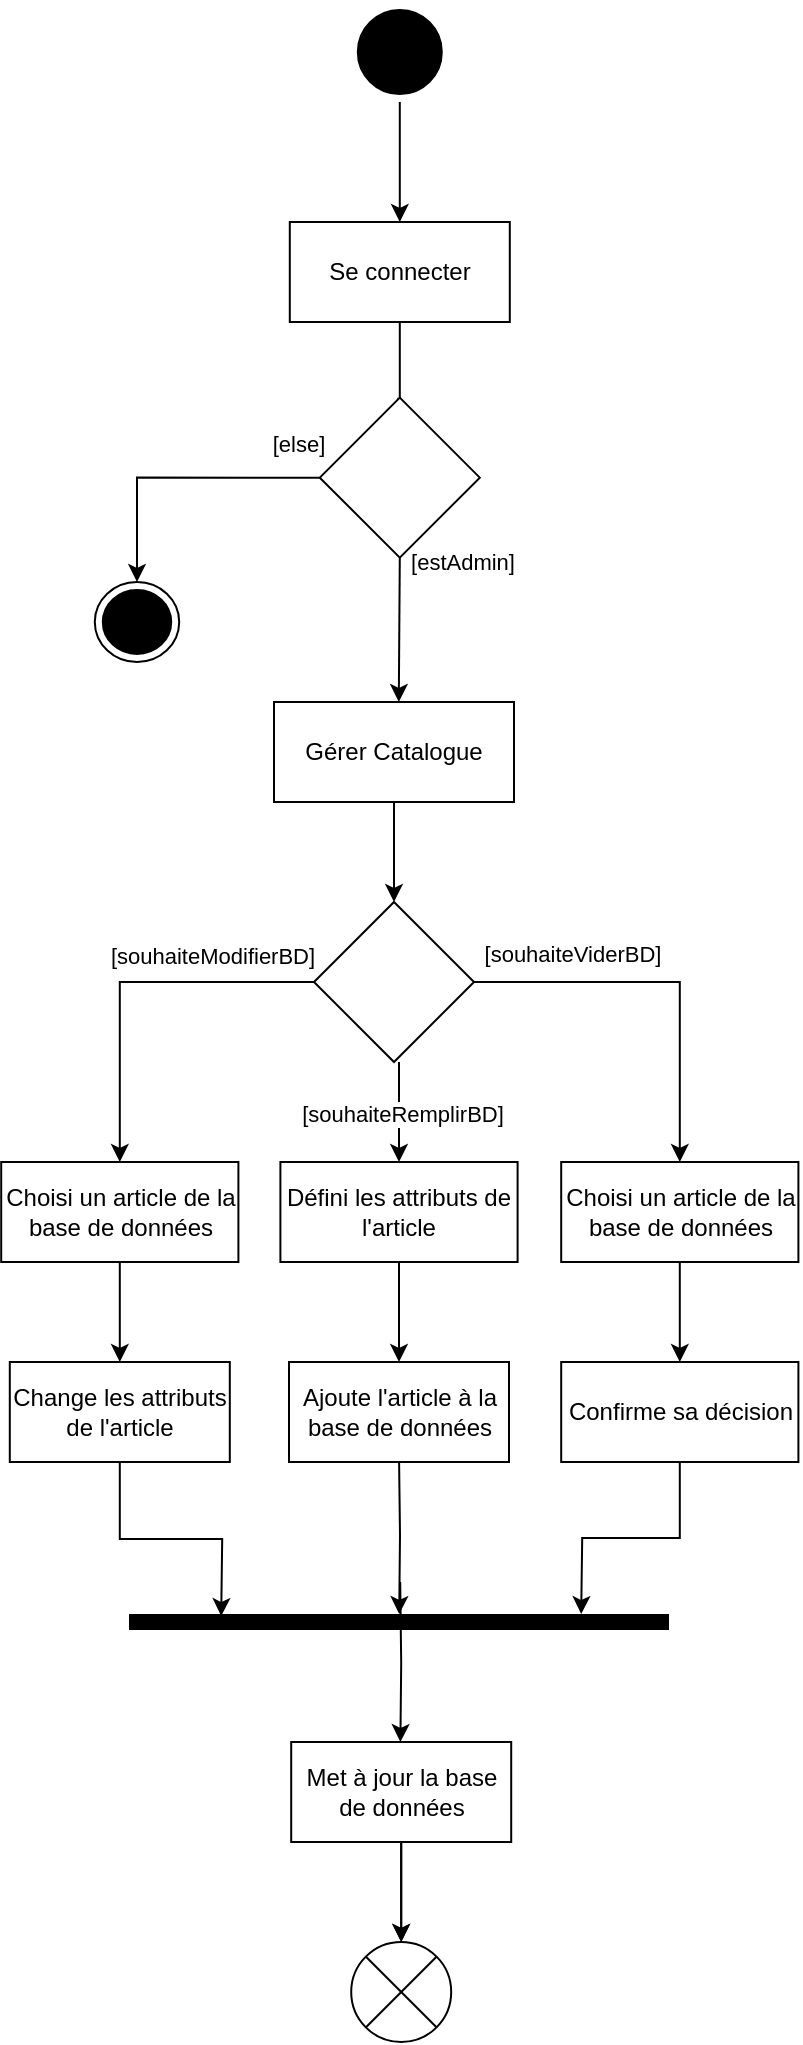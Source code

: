 <mxfile version="22.1.18" type="embed">
  <diagram name="Page-1" id="0783ab3e-0a74-02c8-0abd-f7b4e66b4bec">
    <mxGraphModel dx="2908" dy="1126" grid="1" gridSize="10" guides="1" tooltips="1" connect="1" arrows="1" fold="1" page="1" pageScale="1" pageWidth="850" pageHeight="1100" background="none" math="0" shadow="0">
      <root>
        <mxCell id="0" />
        <mxCell id="1" parent="0" />
        <mxCell id="2" value="" style="ellipse;html=1;shape=startState;fillColor=#000000;strokeColor=#000000;" parent="1" vertex="1">
          <mxGeometry x="-476.1" y="50" width="50" height="50" as="geometry" />
        </mxCell>
        <mxCell id="94" style="edgeStyle=orthogonalEdgeStyle;rounded=0;orthogonalLoop=1;jettySize=auto;html=1;exitX=0.5;exitY=1;exitDx=0;exitDy=0;entryX=0.5;entryY=0;entryDx=0;entryDy=0;" edge="1" parent="1">
          <mxGeometry relative="1" as="geometry">
            <mxPoint x="-451.5" y="580" as="sourcePoint" />
            <mxPoint x="-451.5" y="630" as="targetPoint" />
          </mxGeometry>
        </mxCell>
        <mxCell id="103" value="[souhaiteRemplirBD]" style="edgeLabel;html=1;align=center;verticalAlign=middle;resizable=0;points=[];" vertex="1" connectable="0" parent="94">
          <mxGeometry x="0.04" y="1" relative="1" as="geometry">
            <mxPoint as="offset" />
          </mxGeometry>
        </mxCell>
        <mxCell id="99" style="edgeStyle=orthogonalEdgeStyle;rounded=0;orthogonalLoop=1;jettySize=auto;html=1;exitX=0.5;exitY=1;exitDx=0;exitDy=0;entryX=0.5;entryY=0;entryDx=0;entryDy=0;" edge="1" parent="1" source="6" target="98">
          <mxGeometry relative="1" as="geometry" />
        </mxCell>
        <mxCell id="6" value="Gérer Catalogue" style="html=1;whiteSpace=wrap;" parent="1" vertex="1">
          <mxGeometry x="-514" y="400" width="120" height="50" as="geometry" />
        </mxCell>
        <mxCell id="21" value="" style="endArrow=classic;html=1;rounded=0;entryX=0.5;entryY=0;entryDx=0;entryDy=0;exitX=0.5;exitY=1;exitDx=0;exitDy=0;" parent="1" source="2" edge="1">
          <mxGeometry width="50" height="50" relative="1" as="geometry">
            <mxPoint x="-441.1" y="102.18" as="sourcePoint" />
            <mxPoint x="-451.1" y="160" as="targetPoint" />
          </mxGeometry>
        </mxCell>
        <mxCell id="97" style="edgeStyle=orthogonalEdgeStyle;rounded=0;orthogonalLoop=1;jettySize=auto;html=1;exitX=0.5;exitY=1;exitDx=0;exitDy=0;entryX=0.5;entryY=0;entryDx=0;entryDy=0;" edge="1" parent="1" source="25" target="27">
          <mxGeometry relative="1" as="geometry" />
        </mxCell>
        <mxCell id="25" value="Défini les attributs de l&#39;article" style="html=1;whiteSpace=wrap;" parent="1" vertex="1">
          <mxGeometry x="-510.8" y="630" width="118.6" height="50" as="geometry" />
        </mxCell>
        <mxCell id="35" style="edgeStyle=orthogonalEdgeStyle;rounded=0;orthogonalLoop=1;jettySize=auto;html=1;entryX=0.5;entryY=0;entryDx=0;entryDy=0;exitX=0.5;exitY=1;exitDx=0;exitDy=0;" parent="1" source="108" target="34" edge="1">
          <mxGeometry relative="1" as="geometry">
            <mxPoint x="-450.4" y="990" as="sourcePoint" />
          </mxGeometry>
        </mxCell>
        <mxCell id="102" style="edgeStyle=orthogonalEdgeStyle;rounded=0;orthogonalLoop=1;jettySize=auto;html=1;exitX=0.5;exitY=1;exitDx=0;exitDy=0;" edge="1" parent="1">
          <mxGeometry relative="1" as="geometry">
            <mxPoint x="-451.4" y="856" as="targetPoint" />
            <mxPoint x="-451.5" y="776" as="sourcePoint" />
          </mxGeometry>
        </mxCell>
        <mxCell id="27" value="Ajoute l&#39;article à la base de données" style="html=1;whiteSpace=wrap;" parent="1" vertex="1">
          <mxGeometry x="-506.5" y="730" width="110" height="50" as="geometry" />
        </mxCell>
        <mxCell id="29" value="" style="ellipse;html=1;shape=endState;fillColor=#000000;strokeColor=#000000;" parent="1" vertex="1">
          <mxGeometry x="-603.6" y="340" width="42.2" height="40" as="geometry" />
        </mxCell>
        <mxCell id="34" value="" style="shape=sumEllipse;perimeter=ellipsePerimeter;whiteSpace=wrap;html=1;backgroundOutline=1;" parent="1" vertex="1">
          <mxGeometry x="-475.4" y="1020" width="50" height="50" as="geometry" />
        </mxCell>
        <mxCell id="48" style="edgeStyle=orthogonalEdgeStyle;rounded=0;orthogonalLoop=1;jettySize=auto;html=1;exitX=0.5;exitY=1;exitDx=0;exitDy=0;entryX=0.5;entryY=0;entryDx=0;entryDy=0;" parent="1" source="36" target="47" edge="1">
          <mxGeometry relative="1" as="geometry">
            <Array as="points">
              <mxPoint x="-451.1" y="263.82" />
              <mxPoint x="-452.1" y="263.82" />
            </Array>
          </mxGeometry>
        </mxCell>
        <mxCell id="36" value="Se connecter" style="html=1;whiteSpace=wrap;" parent="1" vertex="1">
          <mxGeometry x="-506.1" y="160" width="110" height="50" as="geometry" />
        </mxCell>
        <mxCell id="49" style="edgeStyle=orthogonalEdgeStyle;rounded=0;orthogonalLoop=1;jettySize=auto;html=1;exitX=0.5;exitY=1;exitDx=0;exitDy=0;" parent="1" source="47" edge="1">
          <mxGeometry relative="1" as="geometry">
            <mxPoint x="-451.6" y="400" as="targetPoint" />
          </mxGeometry>
        </mxCell>
        <mxCell id="52" value="[estAdmin]" style="edgeLabel;html=1;align=center;verticalAlign=middle;resizable=0;points=[];" parent="49" vertex="1" connectable="0">
          <mxGeometry x="0.042" y="-1" relative="1" as="geometry">
            <mxPoint x="32" y="-36" as="offset" />
          </mxGeometry>
        </mxCell>
        <mxCell id="51" style="edgeStyle=orthogonalEdgeStyle;rounded=0;orthogonalLoop=1;jettySize=auto;html=1;exitX=0;exitY=0.5;exitDx=0;exitDy=0;entryX=0.5;entryY=0;entryDx=0;entryDy=0;" parent="1" source="47" target="29" edge="1">
          <mxGeometry relative="1" as="geometry">
            <mxPoint x="-588.6" y="317.82" as="targetPoint" />
          </mxGeometry>
        </mxCell>
        <mxCell id="47" value="" style="rhombus;whiteSpace=wrap;html=1;" parent="1" vertex="1">
          <mxGeometry x="-491.1" y="247.82" width="80" height="80" as="geometry" />
        </mxCell>
        <mxCell id="53" value="[else]" style="edgeLabel;html=1;align=center;verticalAlign=middle;resizable=0;points=[];" parent="1" vertex="1" connectable="0">
          <mxGeometry x="-442.104" y="427.824" as="geometry">
            <mxPoint x="-60" y="-157" as="offset" />
          </mxGeometry>
        </mxCell>
        <mxCell id="112" style="edgeStyle=orthogonalEdgeStyle;rounded=0;orthogonalLoop=1;jettySize=auto;html=1;exitX=0;exitY=0.5;exitDx=0;exitDy=0;entryX=0.5;entryY=0;entryDx=0;entryDy=0;" edge="1" parent="1" source="98" target="105">
          <mxGeometry relative="1" as="geometry" />
        </mxCell>
        <mxCell id="113" value="[souhaiteModifierBD]" style="edgeLabel;html=1;align=center;verticalAlign=middle;resizable=0;points=[];" vertex="1" connectable="0" parent="112">
          <mxGeometry x="0.626" y="1" relative="1" as="geometry">
            <mxPoint x="45" y="-68" as="offset" />
          </mxGeometry>
        </mxCell>
        <mxCell id="98" value="" style="rhombus;whiteSpace=wrap;html=1;" vertex="1" parent="1">
          <mxGeometry x="-494" y="500" width="80" height="80" as="geometry" />
        </mxCell>
        <mxCell id="101" value="" style="endArrow=none;html=1;rounded=0;strokeWidth=8;" edge="1" parent="1">
          <mxGeometry width="50" height="50" relative="1" as="geometry">
            <mxPoint x="-586.5" y="860" as="sourcePoint" />
            <mxPoint x="-316.5" y="860" as="targetPoint" />
            <Array as="points" />
          </mxGeometry>
        </mxCell>
        <mxCell id="104" style="edgeStyle=orthogonalEdgeStyle;rounded=0;orthogonalLoop=1;jettySize=auto;html=1;exitX=0.5;exitY=1;exitDx=0;exitDy=0;entryX=0.5;entryY=0;entryDx=0;entryDy=0;" edge="1" parent="1" source="105" target="106">
          <mxGeometry relative="1" as="geometry" />
        </mxCell>
        <mxCell id="105" value="Choisi un article de la base de données" style="html=1;whiteSpace=wrap;" vertex="1" parent="1">
          <mxGeometry x="-650.4" y="630" width="118.6" height="50" as="geometry" />
        </mxCell>
        <mxCell id="107" style="edgeStyle=orthogonalEdgeStyle;rounded=0;orthogonalLoop=1;jettySize=auto;html=1;exitX=0.5;exitY=1;exitDx=0;exitDy=0;" edge="1" parent="1" source="106">
          <mxGeometry relative="1" as="geometry">
            <mxPoint x="-540.4" y="857" as="targetPoint" />
            <mxPoint x="-591.1" y="777" as="sourcePoint" />
          </mxGeometry>
        </mxCell>
        <mxCell id="106" value="Change les attributs de l&#39;article" style="html=1;whiteSpace=wrap;" vertex="1" parent="1">
          <mxGeometry x="-646.1" y="730" width="110" height="50" as="geometry" />
        </mxCell>
        <mxCell id="110" value="" style="edgeStyle=orthogonalEdgeStyle;rounded=0;orthogonalLoop=1;jettySize=auto;html=1;" edge="1" parent="1" source="108" target="34">
          <mxGeometry relative="1" as="geometry" />
        </mxCell>
        <mxCell id="108" value="Met à jour la base de données" style="html=1;whiteSpace=wrap;" vertex="1" parent="1">
          <mxGeometry x="-505.4" y="920" width="110" height="50" as="geometry" />
        </mxCell>
        <mxCell id="111" style="edgeStyle=orthogonalEdgeStyle;rounded=0;orthogonalLoop=1;jettySize=auto;html=1;exitX=0.5;exitY=1;exitDx=0;exitDy=0;" edge="1" parent="1">
          <mxGeometry relative="1" as="geometry">
            <mxPoint x="-450.8" y="920" as="targetPoint" />
            <mxPoint x="-450.9" y="840" as="sourcePoint" />
          </mxGeometry>
        </mxCell>
        <mxCell id="118" style="edgeStyle=orthogonalEdgeStyle;rounded=0;orthogonalLoop=1;jettySize=auto;html=1;exitX=0.5;exitY=1;exitDx=0;exitDy=0;entryX=0.5;entryY=0;entryDx=0;entryDy=0;" edge="1" parent="1" source="115" target="117">
          <mxGeometry relative="1" as="geometry" />
        </mxCell>
        <mxCell id="115" value="Choisi un article de la base de données" style="html=1;whiteSpace=wrap;" vertex="1" parent="1">
          <mxGeometry x="-370.4" y="630" width="118.6" height="50" as="geometry" />
        </mxCell>
        <mxCell id="116" style="edgeStyle=orthogonalEdgeStyle;rounded=0;orthogonalLoop=1;jettySize=auto;html=1;exitX=1;exitY=0.5;exitDx=0;exitDy=0;entryX=0.5;entryY=0;entryDx=0;entryDy=0;" edge="1" parent="1" source="98" target="115">
          <mxGeometry relative="1" as="geometry" />
        </mxCell>
        <mxCell id="120" value="[souhaiteViderBD]" style="edgeLabel;html=1;align=center;verticalAlign=middle;resizable=0;points=[];" vertex="1" connectable="0" parent="116">
          <mxGeometry x="-0.735" y="3" relative="1" as="geometry">
            <mxPoint x="23" y="-11" as="offset" />
          </mxGeometry>
        </mxCell>
        <mxCell id="119" style="edgeStyle=orthogonalEdgeStyle;rounded=0;orthogonalLoop=1;jettySize=auto;html=1;exitX=0.5;exitY=1;exitDx=0;exitDy=0;" edge="1" parent="1" source="117">
          <mxGeometry relative="1" as="geometry">
            <mxPoint x="-360.4" y="856" as="targetPoint" />
            <mxPoint x="-311.1" y="776" as="sourcePoint" />
          </mxGeometry>
        </mxCell>
        <mxCell id="117" value="Confirme sa décision" style="html=1;whiteSpace=wrap;" vertex="1" parent="1">
          <mxGeometry x="-370.4" y="730" width="118.6" height="50" as="geometry" />
        </mxCell>
      </root>
    </mxGraphModel>
  </diagram>
</mxfile>
